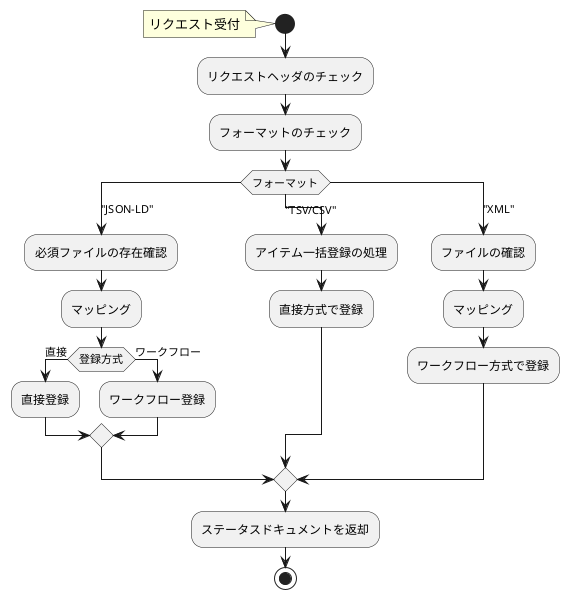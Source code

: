 @startuml

' title フロー図

!pragma useVerticalIf on
start
note left: リクエスト受付
:リクエストヘッダのチェック;
:フォーマットのチェック;
switch (フォーマット)
case ("JSON-LD")
    :必須ファイルの存在確認;
    :マッピング;
    if (登録方式) then (直接)
        :直接登録;
    else (ワークフロー)
        :ワークフロー登録;
    endif
case ("TSV/CSV")
    :アイテム一括登録の処理;
    :直接方式で登録;
case ("XML")
    :ファイルの確認;
    :マッピング;
    :ワークフロー方式で登録;
endswitch
:ステータスドキュメントを返却;
stop
@enduml